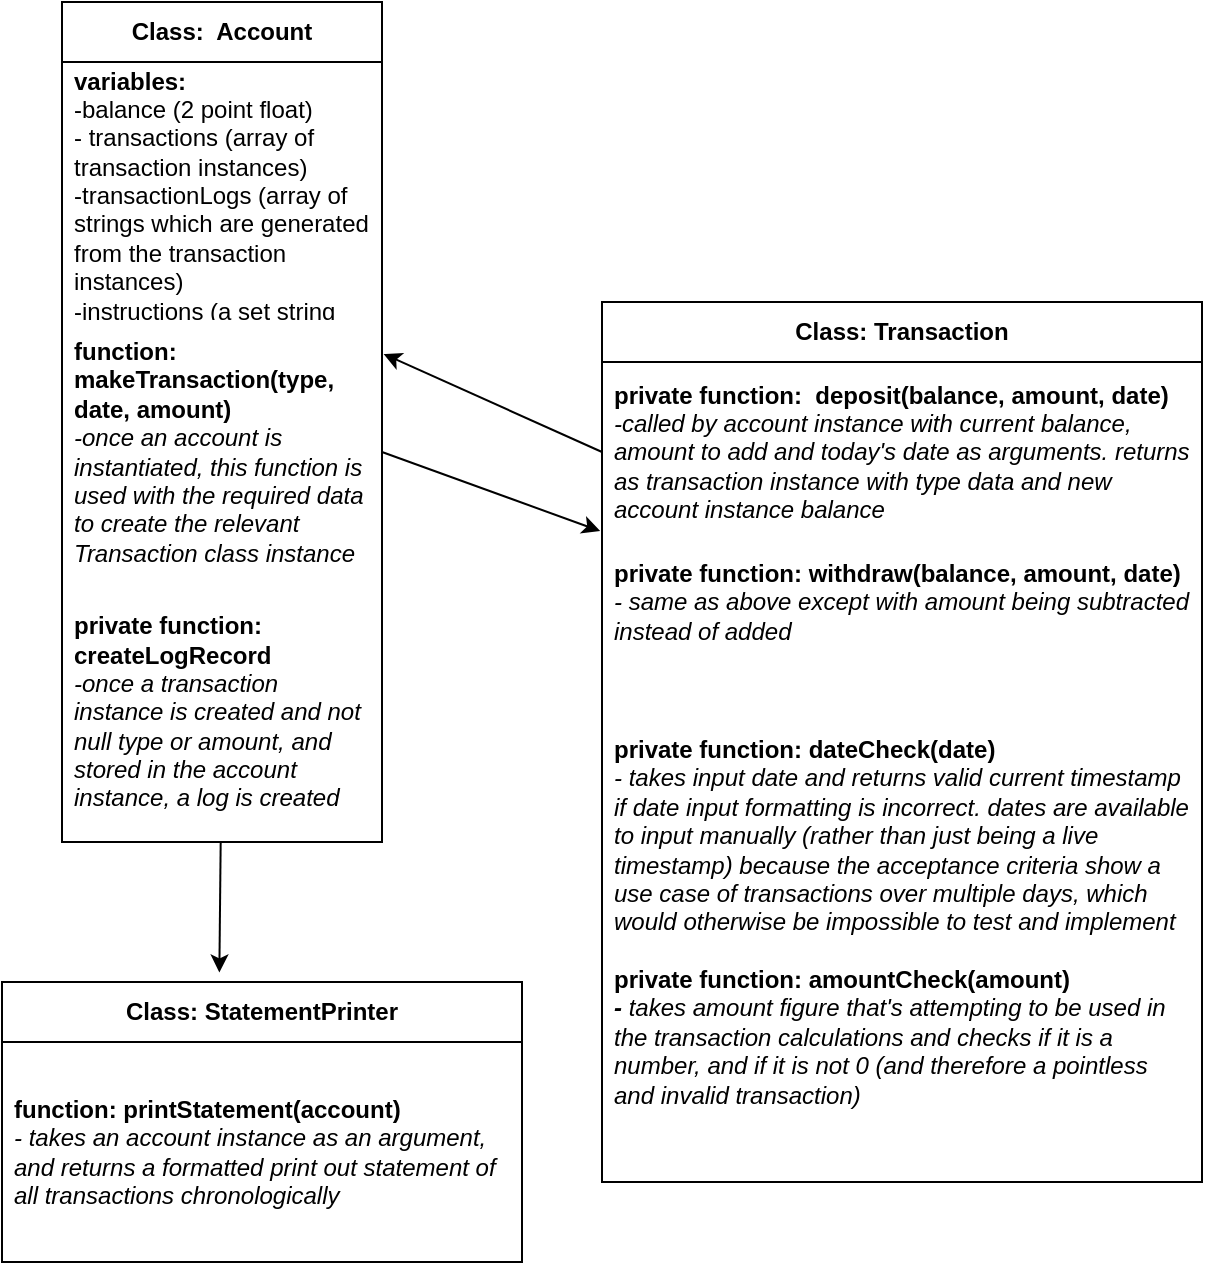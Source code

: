 <mxfile>
    <diagram id="l8TtVwg_FT4pCI3KlZWi" name="Page-1">
        <mxGraphModel dx="590" dy="380" grid="1" gridSize="10" guides="1" tooltips="1" connect="1" arrows="1" fold="1" page="1" pageScale="1" pageWidth="850" pageHeight="1100" math="0" shadow="0">
            <root>
                <mxCell id="0"/>
                <mxCell id="1" parent="0"/>
                <mxCell id="2" value="&lt;b&gt;Class:&amp;nbsp; Account&lt;/b&gt;" style="swimlane;fontStyle=0;childLayout=stackLayout;horizontal=1;startSize=30;horizontalStack=0;resizeParent=1;resizeParentMax=0;resizeLast=0;collapsible=1;marginBottom=0;whiteSpace=wrap;html=1;" parent="1" vertex="1">
                    <mxGeometry x="70" y="20" width="160" height="420" as="geometry"/>
                </mxCell>
                <mxCell id="3" value="&lt;b&gt;variables:&amp;nbsp;&lt;/b&gt;&lt;br&gt;-balance (2 point float)&lt;br&gt;- transactions (array of transaction instances)&lt;br&gt;-transactionLogs (array of strings which are generated from the transaction instances)&lt;br&gt;-instructions (a set string which is printed on the REPL to instruct user)&lt;br&gt;&lt;br&gt;&lt;br&gt;" style="text;strokeColor=none;fillColor=none;align=left;verticalAlign=middle;spacingLeft=4;spacingRight=4;overflow=hidden;points=[[0,0.5],[1,0.5]];portConstraint=eastwest;rotatable=0;whiteSpace=wrap;html=1;" parent="2" vertex="1">
                    <mxGeometry y="30" width="160" height="130" as="geometry"/>
                </mxCell>
                <mxCell id="18" value="&lt;b&gt;function: makeTransaction(type, date, amount)&lt;/b&gt;&lt;br&gt;&lt;i&gt;-once an account is instantiated, this function is used with the required data to create the relevant Transaction class instance&lt;/i&gt;" style="text;strokeColor=none;fillColor=none;align=left;verticalAlign=middle;spacingLeft=4;spacingRight=4;overflow=hidden;points=[[0,0.5],[1,0.5]];portConstraint=eastwest;rotatable=0;whiteSpace=wrap;html=1;" parent="2" vertex="1">
                    <mxGeometry y="160" width="160" height="130" as="geometry"/>
                </mxCell>
                <mxCell id="4" value="&lt;b&gt;private function: createLogRecord&lt;/b&gt;&lt;br&gt;&lt;i&gt;-once a transaction instance is created and not null type or amount, and stored in the account instance, a log is created&lt;/i&gt;" style="text;strokeColor=none;fillColor=none;align=left;verticalAlign=middle;spacingLeft=4;spacingRight=4;overflow=hidden;points=[[0,0.5],[1,0.5]];portConstraint=eastwest;rotatable=0;whiteSpace=wrap;html=1;" parent="2" vertex="1">
                    <mxGeometry y="290" width="160" height="130" as="geometry"/>
                </mxCell>
                <mxCell id="6" value="&lt;b&gt;Class: Transaction&lt;/b&gt;" style="swimlane;fontStyle=0;childLayout=stackLayout;horizontal=1;startSize=30;horizontalStack=0;resizeParent=1;resizeParentMax=0;resizeLast=0;collapsible=1;marginBottom=0;whiteSpace=wrap;html=1;" parent="1" vertex="1">
                    <mxGeometry x="340" y="170" width="300" height="440" as="geometry"/>
                </mxCell>
                <mxCell id="7" value="&lt;b&gt;private function:&amp;nbsp; deposit(balance, amount, date)&lt;/b&gt;&lt;br&gt;&lt;i&gt;-called by account instance with current balance, amount to add and today's date as arguments. returns as transaction instance with type data and new account instance balance&lt;/i&gt;" style="text;strokeColor=none;fillColor=none;align=left;verticalAlign=middle;spacingLeft=4;spacingRight=4;overflow=hidden;points=[[0,0.5],[1,0.5]];portConstraint=eastwest;rotatable=0;whiteSpace=wrap;html=1;" parent="6" vertex="1">
                    <mxGeometry y="30" width="300" height="90" as="geometry"/>
                </mxCell>
                <mxCell id="8" value="&lt;b&gt;private function: withdraw(balance, amount, date)&lt;/b&gt;&lt;br&gt;&lt;i&gt;- same as above except with amount being subtracted instead of added&lt;/i&gt;" style="text;strokeColor=none;fillColor=none;align=left;verticalAlign=middle;spacingLeft=4;spacingRight=4;overflow=hidden;points=[[0,0.5],[1,0.5]];portConstraint=eastwest;rotatable=0;whiteSpace=wrap;html=1;" parent="6" vertex="1">
                    <mxGeometry y="120" width="300" height="60" as="geometry"/>
                </mxCell>
                <mxCell id="9" value="&lt;b&gt;private function: dateCheck(date)&lt;/b&gt;&lt;br&gt;&lt;i&gt;- takes input date and returns valid current timestamp if date input formatting is incorrect. dates are available to input manually (rather than just being a live timestamp) because the acceptance criteria show a use case of transactions over multiple days, which would otherwise be impossible to test and implement&lt;/i&gt;&lt;br&gt;&lt;br&gt;&lt;b&gt;private function: amountCheck(amount)&lt;/b&gt;&lt;br&gt;&lt;i style=&quot;&quot;&gt;&lt;b&gt;- &lt;/b&gt;takes amount figure that's attempting to be used in the transaction calculations and checks if it is a number, and if it is not 0 (and therefore a pointless and invalid transaction)&lt;/i&gt;" style="text;strokeColor=none;fillColor=none;align=left;verticalAlign=middle;spacingLeft=4;spacingRight=4;overflow=hidden;points=[[0,0.5],[1,0.5]];portConstraint=eastwest;rotatable=0;whiteSpace=wrap;html=1;" parent="6" vertex="1">
                    <mxGeometry y="180" width="300" height="260" as="geometry"/>
                </mxCell>
                <mxCell id="10" value="&lt;b&gt;Class: StatementPrinter&lt;/b&gt;" style="swimlane;fontStyle=0;childLayout=stackLayout;horizontal=1;startSize=30;horizontalStack=0;resizeParent=1;resizeParentMax=0;resizeLast=0;collapsible=1;marginBottom=0;whiteSpace=wrap;html=1;" parent="1" vertex="1">
                    <mxGeometry x="40" y="510" width="260" height="140" as="geometry"/>
                </mxCell>
                <mxCell id="11" value="&lt;b&gt;function: printStatement(account)&lt;br&gt;&lt;/b&gt;&lt;i&gt;- takes an account instance as an argument, and returns a formatted print out statement of all transactions chronologically&lt;/i&gt;" style="text;strokeColor=none;fillColor=none;align=left;verticalAlign=middle;spacingLeft=4;spacingRight=4;overflow=hidden;points=[[0,0.5],[1,0.5]];portConstraint=eastwest;rotatable=0;whiteSpace=wrap;html=1;" parent="10" vertex="1">
                    <mxGeometry y="30" width="260" height="110" as="geometry"/>
                </mxCell>
                <mxCell id="15" style="edgeStyle=none;html=1;entryX=-0.003;entryY=-0.091;entryDx=0;entryDy=0;entryPerimeter=0;exitX=1;exitY=0.5;exitDx=0;exitDy=0;" parent="1" source="18" target="8" edge="1">
                    <mxGeometry relative="1" as="geometry"/>
                </mxCell>
                <mxCell id="17" style="edgeStyle=none;html=1;entryX=0.418;entryY=-0.034;entryDx=0;entryDy=0;entryPerimeter=0;" parent="1" source="4" target="10" edge="1">
                    <mxGeometry relative="1" as="geometry"/>
                </mxCell>
                <mxCell id="19" style="edgeStyle=none;html=1;entryX=1.005;entryY=0.123;entryDx=0;entryDy=0;entryPerimeter=0;exitX=0;exitY=0.5;exitDx=0;exitDy=0;" parent="1" source="7" target="18" edge="1">
                    <mxGeometry relative="1" as="geometry"/>
                </mxCell>
            </root>
        </mxGraphModel>
    </diagram>
    <diagram id="X3huD8HtOQgaazuK9_Nj" name="Page-2">
        <mxGraphModel dx="372" dy="380" grid="1" gridSize="10" guides="1" tooltips="1" connect="1" arrows="1" fold="1" page="1" pageScale="1" pageWidth="850" pageHeight="1100" math="0" shadow="0">
            <root>
                <mxCell id="0"/>
                <mxCell id="1" parent="0"/>
            </root>
        </mxGraphModel>
    </diagram>
</mxfile>